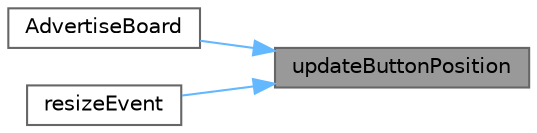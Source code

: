 digraph "updateButtonPosition"
{
 // LATEX_PDF_SIZE
  bgcolor="transparent";
  edge [fontname=Helvetica,fontsize=10,labelfontname=Helvetica,labelfontsize=10];
  node [fontname=Helvetica,fontsize=10,shape=box,height=0.2,width=0.4];
  rankdir="RL";
  Node1 [id="Node000001",label="updateButtonPosition",height=0.2,width=0.4,color="gray40", fillcolor="grey60", style="filled", fontcolor="black",tooltip="更新按钮位置"];
  Node1 -> Node2 [id="edge1_Node000001_Node000002",dir="back",color="steelblue1",style="solid",tooltip=" "];
  Node2 [id="Node000002",label="AdvertiseBoard",height=0.2,width=0.4,color="grey40", fillcolor="white", style="filled",URL="$class_advertise_board.html#aaa35abd3865158d084c97a2558c5d1bc",tooltip="构造函数"];
  Node1 -> Node3 [id="edge2_Node000001_Node000003",dir="back",color="steelblue1",style="solid",tooltip=" "];
  Node3 [id="Node000003",label="resizeEvent",height=0.2,width=0.4,color="grey40", fillcolor="white", style="filled",URL="$class_advertise_board.html#a9a27ed4ceb22d2a19bdb88ed785085a1",tooltip="调整大小事件"];
}
